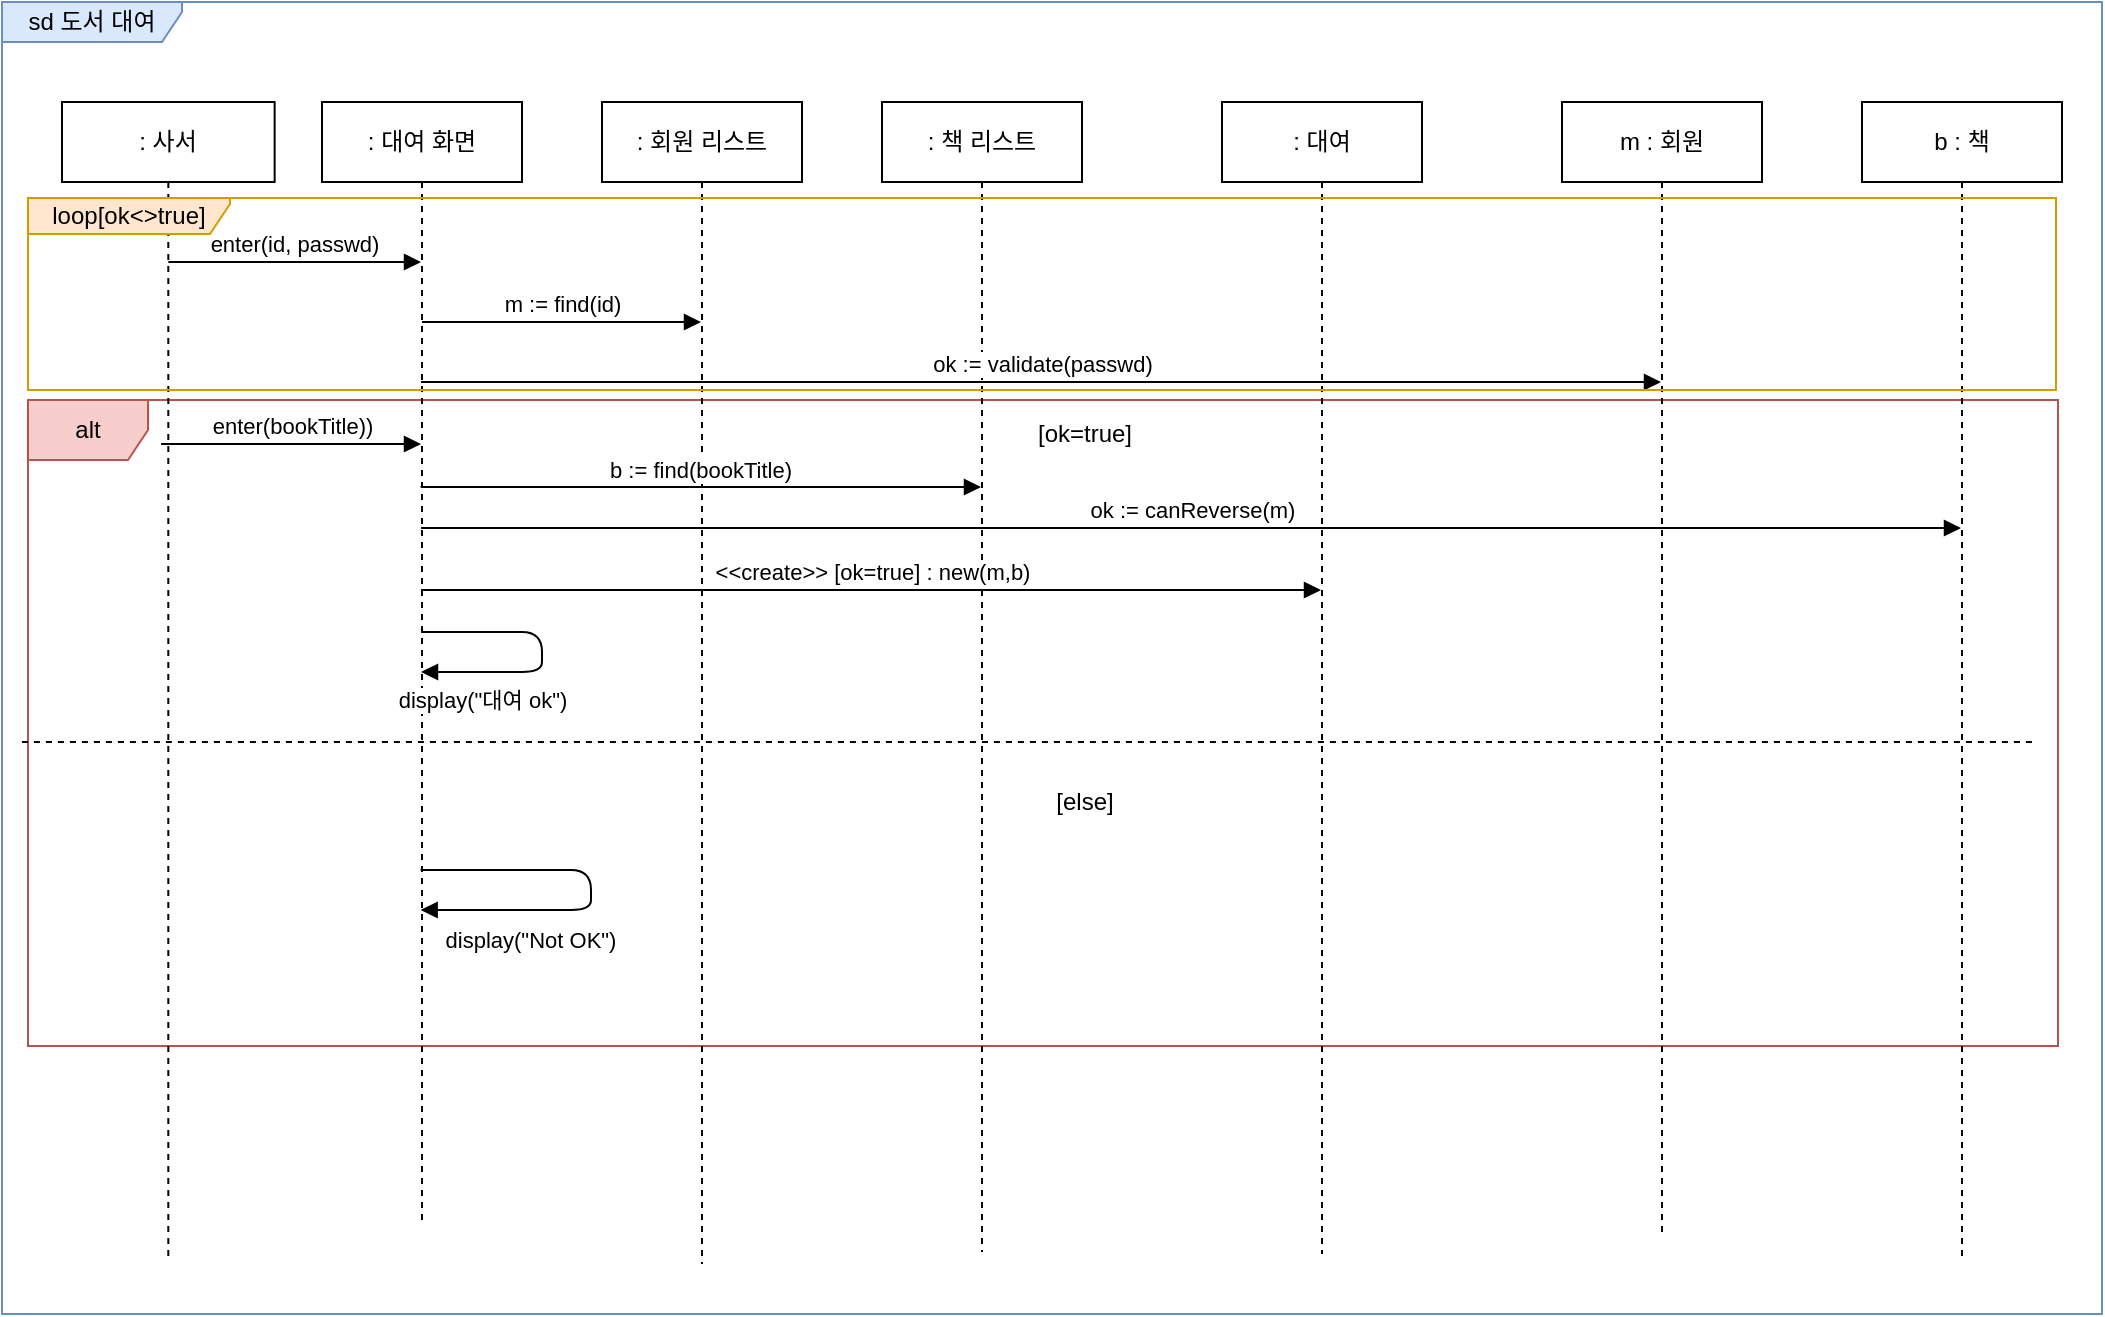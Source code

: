 <mxfile version="14.4.3" type="device"><diagram id="xjo-cmTGhSLS6a9NaMhr" name="페이지-1"><mxGraphModel dx="1605" dy="696" grid="0" gridSize="10" guides="1" tooltips="1" connect="1" arrows="1" fold="1" page="0" pageScale="1" pageWidth="827" pageHeight="1169" math="0" shadow="0"><root><mxCell id="0"/><mxCell id="1" parent="0"/><mxCell id="wlKha1ADkZq0OzP-Uf5L-2" value="sd 도서 대여" style="shape=umlFrame;whiteSpace=wrap;html=1;width=90;height=20;fillColor=#dae8fc;strokeColor=#6c8ebf;" vertex="1" parent="1"><mxGeometry x="-60" y="120" width="1050" height="656" as="geometry"/></mxCell><mxCell id="wlKha1ADkZq0OzP-Uf5L-19" value="alt" style="shape=umlFrame;whiteSpace=wrap;html=1;fillColor=#f8cecc;strokeColor=#b85450;" vertex="1" parent="1"><mxGeometry x="-47" y="319" width="1015" height="323" as="geometry"/></mxCell><mxCell id="wlKha1ADkZq0OzP-Uf5L-4" value=": 사서" style="shape=umlLifeline;perimeter=lifelinePerimeter;whiteSpace=wrap;html=1;container=1;collapsible=0;recursiveResize=0;outlineConnect=0;" vertex="1" parent="1"><mxGeometry x="-30" y="170" width="106.32" height="578" as="geometry"/></mxCell><mxCell id="wlKha1ADkZq0OzP-Uf5L-5" value=": 대여 화면" style="shape=umlLifeline;perimeter=lifelinePerimeter;whiteSpace=wrap;html=1;container=1;collapsible=0;recursiveResize=0;outlineConnect=0;" vertex="1" parent="1"><mxGeometry x="100" y="170" width="100" height="559" as="geometry"/></mxCell><mxCell id="wlKha1ADkZq0OzP-Uf5L-6" value=": 회원 리스트" style="shape=umlLifeline;perimeter=lifelinePerimeter;whiteSpace=wrap;html=1;container=1;collapsible=0;recursiveResize=0;outlineConnect=0;" vertex="1" parent="1"><mxGeometry x="240" y="170" width="100" height="581" as="geometry"/></mxCell><mxCell id="wlKha1ADkZq0OzP-Uf5L-7" value=": 책 리스트" style="shape=umlLifeline;perimeter=lifelinePerimeter;whiteSpace=wrap;html=1;container=1;collapsible=0;recursiveResize=0;outlineConnect=0;" vertex="1" parent="1"><mxGeometry x="380" y="170" width="100" height="575" as="geometry"/></mxCell><mxCell id="wlKha1ADkZq0OzP-Uf5L-8" value=": 대여" style="shape=umlLifeline;perimeter=lifelinePerimeter;whiteSpace=wrap;html=1;container=1;collapsible=0;recursiveResize=0;outlineConnect=0;" vertex="1" parent="1"><mxGeometry x="550" y="170" width="100" height="576" as="geometry"/></mxCell><mxCell id="wlKha1ADkZq0OzP-Uf5L-9" value="m : 회원" style="shape=umlLifeline;perimeter=lifelinePerimeter;whiteSpace=wrap;html=1;container=1;collapsible=0;recursiveResize=0;outlineConnect=0;" vertex="1" parent="1"><mxGeometry x="720" y="170" width="100" height="568" as="geometry"/></mxCell><mxCell id="wlKha1ADkZq0OzP-Uf5L-10" value="b : 책" style="shape=umlLifeline;perimeter=lifelinePerimeter;whiteSpace=wrap;html=1;container=1;collapsible=0;recursiveResize=0;outlineConnect=0;" vertex="1" parent="1"><mxGeometry x="870" y="170" width="100" height="577" as="geometry"/></mxCell><mxCell id="wlKha1ADkZq0OzP-Uf5L-11" value="enter(id, passwd)" style="html=1;verticalAlign=bottom;endArrow=block;" edge="1" parent="1" source="wlKha1ADkZq0OzP-Uf5L-4" target="wlKha1ADkZq0OzP-Uf5L-5"><mxGeometry width="80" relative="1" as="geometry"><mxPoint x="60" y="260" as="sourcePoint"/><mxPoint x="140" y="260" as="targetPoint"/><Array as="points"><mxPoint x="110" y="250"/></Array></mxGeometry></mxCell><mxCell id="wlKha1ADkZq0OzP-Uf5L-12" value="m := find(id)" style="html=1;verticalAlign=bottom;endArrow=block;" edge="1" parent="1" source="wlKha1ADkZq0OzP-Uf5L-5" target="wlKha1ADkZq0OzP-Uf5L-6"><mxGeometry width="80" relative="1" as="geometry"><mxPoint x="160" y="280" as="sourcePoint"/><mxPoint x="290" y="280" as="targetPoint"/><Array as="points"><mxPoint x="250.5" y="280"/></Array></mxGeometry></mxCell><mxCell id="wlKha1ADkZq0OzP-Uf5L-13" value="ok := validate(passwd)" style="html=1;verticalAlign=bottom;endArrow=block;" edge="1" parent="1"><mxGeometry width="80" relative="1" as="geometry"><mxPoint x="149.5" y="310" as="sourcePoint"/><mxPoint x="769.5" y="310" as="targetPoint"/><Array as="points"><mxPoint x="260.5" y="310"/></Array></mxGeometry></mxCell><mxCell id="wlKha1ADkZq0OzP-Uf5L-14" value="enter(bookTitle))" style="html=1;verticalAlign=bottom;endArrow=block;" edge="1" parent="1"><mxGeometry width="80" relative="1" as="geometry"><mxPoint x="19.5" y="341" as="sourcePoint"/><mxPoint x="149.5" y="341" as="targetPoint"/><Array as="points"><mxPoint x="120" y="341"/></Array></mxGeometry></mxCell><mxCell id="wlKha1ADkZq0OzP-Uf5L-15" value="b := find(bookTitle)" style="html=1;verticalAlign=bottom;endArrow=block;" edge="1" parent="1"><mxGeometry width="80" relative="1" as="geometry"><mxPoint x="149.324" y="362.5" as="sourcePoint"/><mxPoint x="429.5" y="362.5" as="targetPoint"/><Array as="points"/></mxGeometry></mxCell><mxCell id="wlKha1ADkZq0OzP-Uf5L-16" value="ok := canReverse(m)" style="html=1;verticalAlign=bottom;endArrow=block;" edge="1" parent="1"><mxGeometry width="80" relative="1" as="geometry"><mxPoint x="149.5" y="383" as="sourcePoint"/><mxPoint x="919.5" y="383" as="targetPoint"/><Array as="points"/></mxGeometry></mxCell><mxCell id="wlKha1ADkZq0OzP-Uf5L-17" value="&amp;lt;&amp;lt;create&amp;gt;&amp;gt; [ok=true] : new(m,b)" style="html=1;verticalAlign=bottom;endArrow=block;" edge="1" parent="1"><mxGeometry width="80" relative="1" as="geometry"><mxPoint x="149.5" y="414" as="sourcePoint"/><mxPoint x="599.5" y="414" as="targetPoint"/><Array as="points"/></mxGeometry></mxCell><mxCell id="wlKha1ADkZq0OzP-Uf5L-18" value="display(&quot;대여 ok&quot;)" style="html=1;verticalAlign=bottom;endArrow=block;" edge="1" parent="1"><mxGeometry x="0.567" y="23" width="80" relative="1" as="geometry"><mxPoint x="149.5" y="435" as="sourcePoint"/><mxPoint x="149.5" y="455" as="targetPoint"/><Array as="points"><mxPoint x="210" y="435"/><mxPoint x="210" y="455"/></Array><mxPoint as="offset"/></mxGeometry></mxCell><mxCell id="wlKha1ADkZq0OzP-Uf5L-20" value="" style="endArrow=none;dashed=1;html=1;exitX=-0.003;exitY=0.449;exitDx=0;exitDy=0;exitPerimeter=0;entryX=0.99;entryY=0.449;entryDx=0;entryDy=0;entryPerimeter=0;" edge="1" parent="1"><mxGeometry width="50" height="50" relative="1" as="geometry"><mxPoint x="-50.045" y="490.027" as="sourcePoint"/><mxPoint x="957.85" y="490.027" as="targetPoint"/></mxGeometry></mxCell><mxCell id="wlKha1ADkZq0OzP-Uf5L-21" value="[ok=true]" style="text;html=1;align=center;verticalAlign=middle;resizable=0;points=[];autosize=1;" vertex="1" parent="1"><mxGeometry x="452" y="327" width="57" height="18" as="geometry"/></mxCell><mxCell id="wlKha1ADkZq0OzP-Uf5L-22" value="[else]" style="text;html=1;align=center;verticalAlign=middle;resizable=0;points=[];autosize=1;" vertex="1" parent="1"><mxGeometry x="461" y="511" width="39" height="18" as="geometry"/></mxCell><mxCell id="wlKha1ADkZq0OzP-Uf5L-23" value="display(&quot;Not OK&quot;)" style="html=1;verticalAlign=bottom;endArrow=block;" edge="1" parent="1"><mxGeometry x="0.425" y="24" width="80" relative="1" as="geometry"><mxPoint x="149.324" y="554" as="sourcePoint"/><mxPoint x="149.324" y="574" as="targetPoint"/><Array as="points"><mxPoint x="234.5" y="554"/><mxPoint x="234.5" y="574"/></Array><mxPoint as="offset"/></mxGeometry></mxCell><mxCell id="wlKha1ADkZq0OzP-Uf5L-24" value="loop[ok&amp;lt;&amp;gt;true]" style="shape=umlFrame;whiteSpace=wrap;html=1;fillColor=#ffe6cc;strokeColor=#d79b00;width=101;height=18;" vertex="1" parent="1"><mxGeometry x="-47" y="218" width="1014" height="96" as="geometry"/></mxCell></root></mxGraphModel></diagram></mxfile>